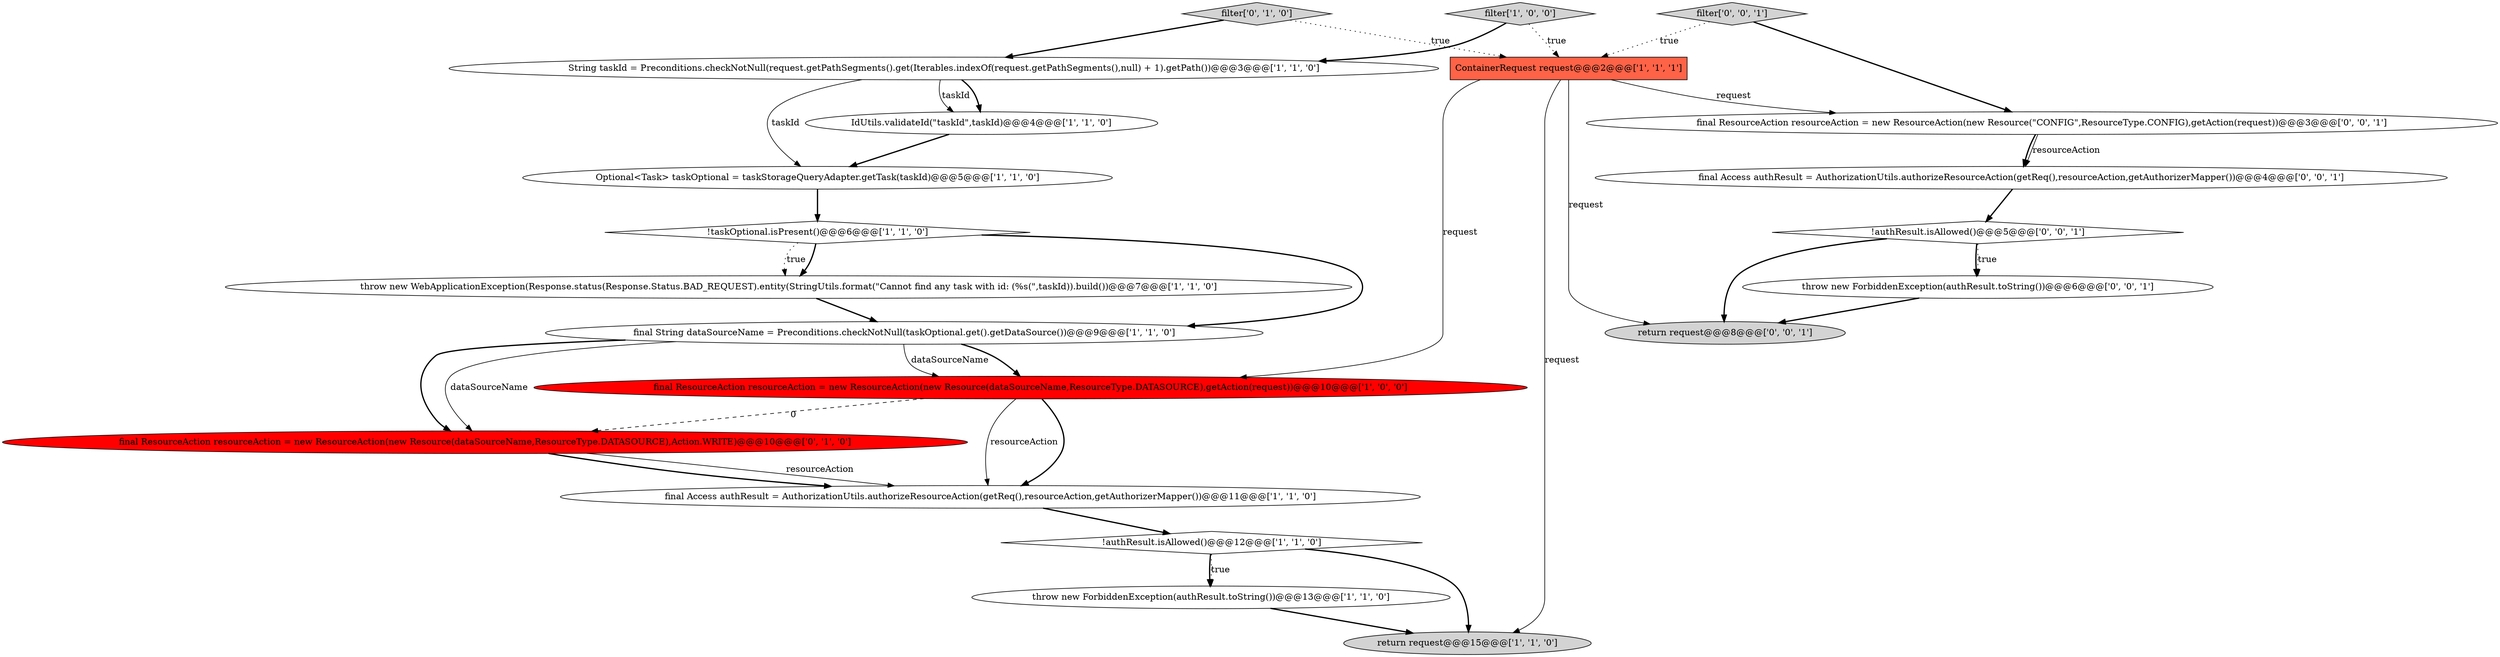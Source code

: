 digraph {
6 [style = filled, label = "final ResourceAction resourceAction = new ResourceAction(new Resource(dataSourceName,ResourceType.DATASOURCE),getAction(request))@@@10@@@['1', '0', '0']", fillcolor = red, shape = ellipse image = "AAA1AAABBB1BBB"];
9 [style = filled, label = "final Access authResult = AuthorizationUtils.authorizeResourceAction(getReq(),resourceAction,getAuthorizerMapper())@@@11@@@['1', '1', '0']", fillcolor = white, shape = ellipse image = "AAA0AAABBB1BBB"];
7 [style = filled, label = "String taskId = Preconditions.checkNotNull(request.getPathSegments().get(Iterables.indexOf(request.getPathSegments(),null) + 1).getPath())@@@3@@@['1', '1', '0']", fillcolor = white, shape = ellipse image = "AAA0AAABBB1BBB"];
19 [style = filled, label = "final ResourceAction resourceAction = new ResourceAction(new Resource(\"CONFIG\",ResourceType.CONFIG),getAction(request))@@@3@@@['0', '0', '1']", fillcolor = white, shape = ellipse image = "AAA0AAABBB3BBB"];
13 [style = filled, label = "final ResourceAction resourceAction = new ResourceAction(new Resource(dataSourceName,ResourceType.DATASOURCE),Action.WRITE)@@@10@@@['0', '1', '0']", fillcolor = red, shape = ellipse image = "AAA1AAABBB2BBB"];
14 [style = filled, label = "filter['0', '1', '0']", fillcolor = lightgray, shape = diamond image = "AAA0AAABBB2BBB"];
16 [style = filled, label = "filter['0', '0', '1']", fillcolor = lightgray, shape = diamond image = "AAA0AAABBB3BBB"];
3 [style = filled, label = "IdUtils.validateId(\"taskId\",taskId)@@@4@@@['1', '1', '0']", fillcolor = white, shape = ellipse image = "AAA0AAABBB1BBB"];
18 [style = filled, label = "throw new ForbiddenException(authResult.toString())@@@6@@@['0', '0', '1']", fillcolor = white, shape = ellipse image = "AAA0AAABBB3BBB"];
0 [style = filled, label = "final String dataSourceName = Preconditions.checkNotNull(taskOptional.get().getDataSource())@@@9@@@['1', '1', '0']", fillcolor = white, shape = ellipse image = "AAA0AAABBB1BBB"];
8 [style = filled, label = "!authResult.isAllowed()@@@12@@@['1', '1', '0']", fillcolor = white, shape = diamond image = "AAA0AAABBB1BBB"];
17 [style = filled, label = "return request@@@8@@@['0', '0', '1']", fillcolor = lightgray, shape = ellipse image = "AAA0AAABBB3BBB"];
4 [style = filled, label = "throw new ForbiddenException(authResult.toString())@@@13@@@['1', '1', '0']", fillcolor = white, shape = ellipse image = "AAA0AAABBB1BBB"];
12 [style = filled, label = "filter['1', '0', '0']", fillcolor = lightgray, shape = diamond image = "AAA0AAABBB1BBB"];
2 [style = filled, label = "ContainerRequest request@@@2@@@['1', '1', '1']", fillcolor = tomato, shape = box image = "AAA0AAABBB1BBB"];
1 [style = filled, label = "throw new WebApplicationException(Response.status(Response.Status.BAD_REQUEST).entity(StringUtils.format(\"Cannot find any task with id: (%s(\",taskId)).build())@@@7@@@['1', '1', '0']", fillcolor = white, shape = ellipse image = "AAA0AAABBB1BBB"];
11 [style = filled, label = "!taskOptional.isPresent()@@@6@@@['1', '1', '0']", fillcolor = white, shape = diamond image = "AAA0AAABBB1BBB"];
20 [style = filled, label = "final Access authResult = AuthorizationUtils.authorizeResourceAction(getReq(),resourceAction,getAuthorizerMapper())@@@4@@@['0', '0', '1']", fillcolor = white, shape = ellipse image = "AAA0AAABBB3BBB"];
10 [style = filled, label = "return request@@@15@@@['1', '1', '0']", fillcolor = lightgray, shape = ellipse image = "AAA0AAABBB1BBB"];
5 [style = filled, label = "Optional<Task> taskOptional = taskStorageQueryAdapter.getTask(taskId)@@@5@@@['1', '1', '0']", fillcolor = white, shape = ellipse image = "AAA0AAABBB1BBB"];
15 [style = filled, label = "!authResult.isAllowed()@@@5@@@['0', '0', '1']", fillcolor = white, shape = diamond image = "AAA0AAABBB3BBB"];
4->10 [style = bold, label=""];
14->2 [style = dotted, label="true"];
8->10 [style = bold, label=""];
2->17 [style = solid, label="request"];
16->2 [style = dotted, label="true"];
0->13 [style = bold, label=""];
11->1 [style = bold, label=""];
0->6 [style = bold, label=""];
11->1 [style = dotted, label="true"];
19->20 [style = bold, label=""];
15->18 [style = dotted, label="true"];
12->2 [style = dotted, label="true"];
2->19 [style = solid, label="request"];
18->17 [style = bold, label=""];
1->0 [style = bold, label=""];
16->19 [style = bold, label=""];
9->8 [style = bold, label=""];
15->18 [style = bold, label=""];
2->6 [style = solid, label="request"];
8->4 [style = dotted, label="true"];
12->7 [style = bold, label=""];
7->3 [style = bold, label=""];
7->5 [style = solid, label="taskId"];
14->7 [style = bold, label=""];
15->17 [style = bold, label=""];
3->5 [style = bold, label=""];
2->10 [style = solid, label="request"];
0->13 [style = solid, label="dataSourceName"];
13->9 [style = solid, label="resourceAction"];
19->20 [style = solid, label="resourceAction"];
0->6 [style = solid, label="dataSourceName"];
11->0 [style = bold, label=""];
6->13 [style = dashed, label="0"];
7->3 [style = solid, label="taskId"];
5->11 [style = bold, label=""];
13->9 [style = bold, label=""];
8->4 [style = bold, label=""];
6->9 [style = bold, label=""];
20->15 [style = bold, label=""];
6->9 [style = solid, label="resourceAction"];
}
